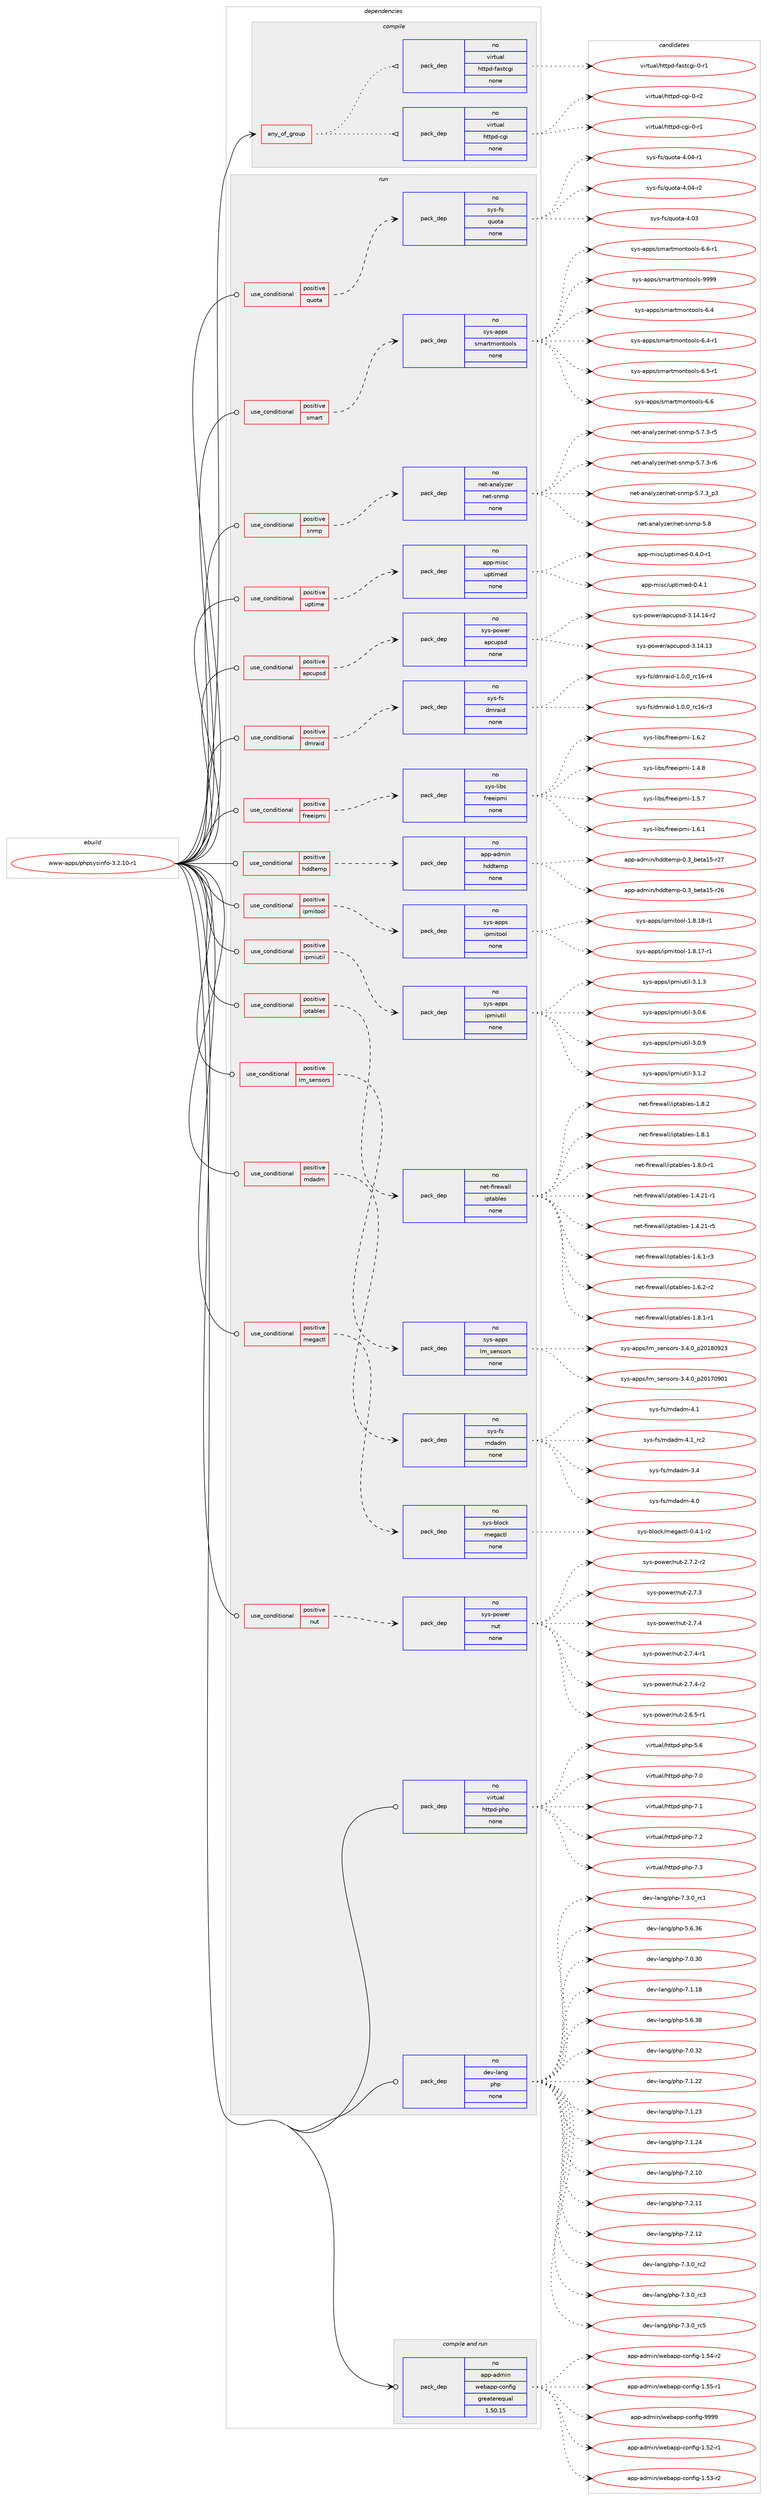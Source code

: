 digraph prolog {

# *************
# Graph options
# *************

newrank=true;
concentrate=true;
compound=true;
graph [rankdir=LR,fontname=Helvetica,fontsize=10,ranksep=1.5];#, ranksep=2.5, nodesep=0.2];
edge  [arrowhead=vee];
node  [fontname=Helvetica,fontsize=10];

# **********
# The ebuild
# **********

subgraph cluster_leftcol {
color=gray;
rank=same;
label=<<i>ebuild</i>>;
id [label="www-apps/phpsysinfo-3.2.10-r1", color=red, width=4, href="../www-apps/phpsysinfo-3.2.10-r1.svg"];
}

# ****************
# The dependencies
# ****************

subgraph cluster_midcol {
color=gray;
label=<<i>dependencies</i>>;
subgraph cluster_compile {
fillcolor="#eeeeee";
style=filled;
label=<<i>compile</i>>;
subgraph any196 {
dependency8492 [label=<<TABLE BORDER="0" CELLBORDER="1" CELLSPACING="0" CELLPADDING="4"><TR><TD CELLPADDING="10">any_of_group</TD></TR></TABLE>>, shape=none, color=red];subgraph pack6774 {
dependency8493 [label=<<TABLE BORDER="0" CELLBORDER="1" CELLSPACING="0" CELLPADDING="4" WIDTH="220"><TR><TD ROWSPAN="6" CELLPADDING="30">pack_dep</TD></TR><TR><TD WIDTH="110">no</TD></TR><TR><TD>virtual</TD></TR><TR><TD>httpd-cgi</TD></TR><TR><TD>none</TD></TR><TR><TD></TD></TR></TABLE>>, shape=none, color=blue];
}
dependency8492:e -> dependency8493:w [weight=20,style="dotted",arrowhead="oinv"];
subgraph pack6775 {
dependency8494 [label=<<TABLE BORDER="0" CELLBORDER="1" CELLSPACING="0" CELLPADDING="4" WIDTH="220"><TR><TD ROWSPAN="6" CELLPADDING="30">pack_dep</TD></TR><TR><TD WIDTH="110">no</TD></TR><TR><TD>virtual</TD></TR><TR><TD>httpd-fastcgi</TD></TR><TR><TD>none</TD></TR><TR><TD></TD></TR></TABLE>>, shape=none, color=blue];
}
dependency8492:e -> dependency8494:w [weight=20,style="dotted",arrowhead="oinv"];
}
id:e -> dependency8492:w [weight=20,style="solid",arrowhead="vee"];
}
subgraph cluster_compileandrun {
fillcolor="#eeeeee";
style=filled;
label=<<i>compile and run</i>>;
subgraph pack6776 {
dependency8495 [label=<<TABLE BORDER="0" CELLBORDER="1" CELLSPACING="0" CELLPADDING="4" WIDTH="220"><TR><TD ROWSPAN="6" CELLPADDING="30">pack_dep</TD></TR><TR><TD WIDTH="110">no</TD></TR><TR><TD>app-admin</TD></TR><TR><TD>webapp-config</TD></TR><TR><TD>greaterequal</TD></TR><TR><TD>1.50.15</TD></TR></TABLE>>, shape=none, color=blue];
}
id:e -> dependency8495:w [weight=20,style="solid",arrowhead="odotvee"];
}
subgraph cluster_run {
fillcolor="#eeeeee";
style=filled;
label=<<i>run</i>>;
subgraph cond1512 {
dependency8496 [label=<<TABLE BORDER="0" CELLBORDER="1" CELLSPACING="0" CELLPADDING="4"><TR><TD ROWSPAN="3" CELLPADDING="10">use_conditional</TD></TR><TR><TD>positive</TD></TR><TR><TD>apcupsd</TD></TR></TABLE>>, shape=none, color=red];
subgraph pack6777 {
dependency8497 [label=<<TABLE BORDER="0" CELLBORDER="1" CELLSPACING="0" CELLPADDING="4" WIDTH="220"><TR><TD ROWSPAN="6" CELLPADDING="30">pack_dep</TD></TR><TR><TD WIDTH="110">no</TD></TR><TR><TD>sys-power</TD></TR><TR><TD>apcupsd</TD></TR><TR><TD>none</TD></TR><TR><TD></TD></TR></TABLE>>, shape=none, color=blue];
}
dependency8496:e -> dependency8497:w [weight=20,style="dashed",arrowhead="vee"];
}
id:e -> dependency8496:w [weight=20,style="solid",arrowhead="odot"];
subgraph cond1513 {
dependency8498 [label=<<TABLE BORDER="0" CELLBORDER="1" CELLSPACING="0" CELLPADDING="4"><TR><TD ROWSPAN="3" CELLPADDING="10">use_conditional</TD></TR><TR><TD>positive</TD></TR><TR><TD>dmraid</TD></TR></TABLE>>, shape=none, color=red];
subgraph pack6778 {
dependency8499 [label=<<TABLE BORDER="0" CELLBORDER="1" CELLSPACING="0" CELLPADDING="4" WIDTH="220"><TR><TD ROWSPAN="6" CELLPADDING="30">pack_dep</TD></TR><TR><TD WIDTH="110">no</TD></TR><TR><TD>sys-fs</TD></TR><TR><TD>dmraid</TD></TR><TR><TD>none</TD></TR><TR><TD></TD></TR></TABLE>>, shape=none, color=blue];
}
dependency8498:e -> dependency8499:w [weight=20,style="dashed",arrowhead="vee"];
}
id:e -> dependency8498:w [weight=20,style="solid",arrowhead="odot"];
subgraph cond1514 {
dependency8500 [label=<<TABLE BORDER="0" CELLBORDER="1" CELLSPACING="0" CELLPADDING="4"><TR><TD ROWSPAN="3" CELLPADDING="10">use_conditional</TD></TR><TR><TD>positive</TD></TR><TR><TD>freeipmi</TD></TR></TABLE>>, shape=none, color=red];
subgraph pack6779 {
dependency8501 [label=<<TABLE BORDER="0" CELLBORDER="1" CELLSPACING="0" CELLPADDING="4" WIDTH="220"><TR><TD ROWSPAN="6" CELLPADDING="30">pack_dep</TD></TR><TR><TD WIDTH="110">no</TD></TR><TR><TD>sys-libs</TD></TR><TR><TD>freeipmi</TD></TR><TR><TD>none</TD></TR><TR><TD></TD></TR></TABLE>>, shape=none, color=blue];
}
dependency8500:e -> dependency8501:w [weight=20,style="dashed",arrowhead="vee"];
}
id:e -> dependency8500:w [weight=20,style="solid",arrowhead="odot"];
subgraph cond1515 {
dependency8502 [label=<<TABLE BORDER="0" CELLBORDER="1" CELLSPACING="0" CELLPADDING="4"><TR><TD ROWSPAN="3" CELLPADDING="10">use_conditional</TD></TR><TR><TD>positive</TD></TR><TR><TD>hddtemp</TD></TR></TABLE>>, shape=none, color=red];
subgraph pack6780 {
dependency8503 [label=<<TABLE BORDER="0" CELLBORDER="1" CELLSPACING="0" CELLPADDING="4" WIDTH="220"><TR><TD ROWSPAN="6" CELLPADDING="30">pack_dep</TD></TR><TR><TD WIDTH="110">no</TD></TR><TR><TD>app-admin</TD></TR><TR><TD>hddtemp</TD></TR><TR><TD>none</TD></TR><TR><TD></TD></TR></TABLE>>, shape=none, color=blue];
}
dependency8502:e -> dependency8503:w [weight=20,style="dashed",arrowhead="vee"];
}
id:e -> dependency8502:w [weight=20,style="solid",arrowhead="odot"];
subgraph cond1516 {
dependency8504 [label=<<TABLE BORDER="0" CELLBORDER="1" CELLSPACING="0" CELLPADDING="4"><TR><TD ROWSPAN="3" CELLPADDING="10">use_conditional</TD></TR><TR><TD>positive</TD></TR><TR><TD>ipmitool</TD></TR></TABLE>>, shape=none, color=red];
subgraph pack6781 {
dependency8505 [label=<<TABLE BORDER="0" CELLBORDER="1" CELLSPACING="0" CELLPADDING="4" WIDTH="220"><TR><TD ROWSPAN="6" CELLPADDING="30">pack_dep</TD></TR><TR><TD WIDTH="110">no</TD></TR><TR><TD>sys-apps</TD></TR><TR><TD>ipmitool</TD></TR><TR><TD>none</TD></TR><TR><TD></TD></TR></TABLE>>, shape=none, color=blue];
}
dependency8504:e -> dependency8505:w [weight=20,style="dashed",arrowhead="vee"];
}
id:e -> dependency8504:w [weight=20,style="solid",arrowhead="odot"];
subgraph cond1517 {
dependency8506 [label=<<TABLE BORDER="0" CELLBORDER="1" CELLSPACING="0" CELLPADDING="4"><TR><TD ROWSPAN="3" CELLPADDING="10">use_conditional</TD></TR><TR><TD>positive</TD></TR><TR><TD>ipmiutil</TD></TR></TABLE>>, shape=none, color=red];
subgraph pack6782 {
dependency8507 [label=<<TABLE BORDER="0" CELLBORDER="1" CELLSPACING="0" CELLPADDING="4" WIDTH="220"><TR><TD ROWSPAN="6" CELLPADDING="30">pack_dep</TD></TR><TR><TD WIDTH="110">no</TD></TR><TR><TD>sys-apps</TD></TR><TR><TD>ipmiutil</TD></TR><TR><TD>none</TD></TR><TR><TD></TD></TR></TABLE>>, shape=none, color=blue];
}
dependency8506:e -> dependency8507:w [weight=20,style="dashed",arrowhead="vee"];
}
id:e -> dependency8506:w [weight=20,style="solid",arrowhead="odot"];
subgraph cond1518 {
dependency8508 [label=<<TABLE BORDER="0" CELLBORDER="1" CELLSPACING="0" CELLPADDING="4"><TR><TD ROWSPAN="3" CELLPADDING="10">use_conditional</TD></TR><TR><TD>positive</TD></TR><TR><TD>iptables</TD></TR></TABLE>>, shape=none, color=red];
subgraph pack6783 {
dependency8509 [label=<<TABLE BORDER="0" CELLBORDER="1" CELLSPACING="0" CELLPADDING="4" WIDTH="220"><TR><TD ROWSPAN="6" CELLPADDING="30">pack_dep</TD></TR><TR><TD WIDTH="110">no</TD></TR><TR><TD>net-firewall</TD></TR><TR><TD>iptables</TD></TR><TR><TD>none</TD></TR><TR><TD></TD></TR></TABLE>>, shape=none, color=blue];
}
dependency8508:e -> dependency8509:w [weight=20,style="dashed",arrowhead="vee"];
}
id:e -> dependency8508:w [weight=20,style="solid",arrowhead="odot"];
subgraph cond1519 {
dependency8510 [label=<<TABLE BORDER="0" CELLBORDER="1" CELLSPACING="0" CELLPADDING="4"><TR><TD ROWSPAN="3" CELLPADDING="10">use_conditional</TD></TR><TR><TD>positive</TD></TR><TR><TD>lm_sensors</TD></TR></TABLE>>, shape=none, color=red];
subgraph pack6784 {
dependency8511 [label=<<TABLE BORDER="0" CELLBORDER="1" CELLSPACING="0" CELLPADDING="4" WIDTH="220"><TR><TD ROWSPAN="6" CELLPADDING="30">pack_dep</TD></TR><TR><TD WIDTH="110">no</TD></TR><TR><TD>sys-apps</TD></TR><TR><TD>lm_sensors</TD></TR><TR><TD>none</TD></TR><TR><TD></TD></TR></TABLE>>, shape=none, color=blue];
}
dependency8510:e -> dependency8511:w [weight=20,style="dashed",arrowhead="vee"];
}
id:e -> dependency8510:w [weight=20,style="solid",arrowhead="odot"];
subgraph cond1520 {
dependency8512 [label=<<TABLE BORDER="0" CELLBORDER="1" CELLSPACING="0" CELLPADDING="4"><TR><TD ROWSPAN="3" CELLPADDING="10">use_conditional</TD></TR><TR><TD>positive</TD></TR><TR><TD>mdadm</TD></TR></TABLE>>, shape=none, color=red];
subgraph pack6785 {
dependency8513 [label=<<TABLE BORDER="0" CELLBORDER="1" CELLSPACING="0" CELLPADDING="4" WIDTH="220"><TR><TD ROWSPAN="6" CELLPADDING="30">pack_dep</TD></TR><TR><TD WIDTH="110">no</TD></TR><TR><TD>sys-fs</TD></TR><TR><TD>mdadm</TD></TR><TR><TD>none</TD></TR><TR><TD></TD></TR></TABLE>>, shape=none, color=blue];
}
dependency8512:e -> dependency8513:w [weight=20,style="dashed",arrowhead="vee"];
}
id:e -> dependency8512:w [weight=20,style="solid",arrowhead="odot"];
subgraph cond1521 {
dependency8514 [label=<<TABLE BORDER="0" CELLBORDER="1" CELLSPACING="0" CELLPADDING="4"><TR><TD ROWSPAN="3" CELLPADDING="10">use_conditional</TD></TR><TR><TD>positive</TD></TR><TR><TD>megactl</TD></TR></TABLE>>, shape=none, color=red];
subgraph pack6786 {
dependency8515 [label=<<TABLE BORDER="0" CELLBORDER="1" CELLSPACING="0" CELLPADDING="4" WIDTH="220"><TR><TD ROWSPAN="6" CELLPADDING="30">pack_dep</TD></TR><TR><TD WIDTH="110">no</TD></TR><TR><TD>sys-block</TD></TR><TR><TD>megactl</TD></TR><TR><TD>none</TD></TR><TR><TD></TD></TR></TABLE>>, shape=none, color=blue];
}
dependency8514:e -> dependency8515:w [weight=20,style="dashed",arrowhead="vee"];
}
id:e -> dependency8514:w [weight=20,style="solid",arrowhead="odot"];
subgraph cond1522 {
dependency8516 [label=<<TABLE BORDER="0" CELLBORDER="1" CELLSPACING="0" CELLPADDING="4"><TR><TD ROWSPAN="3" CELLPADDING="10">use_conditional</TD></TR><TR><TD>positive</TD></TR><TR><TD>nut</TD></TR></TABLE>>, shape=none, color=red];
subgraph pack6787 {
dependency8517 [label=<<TABLE BORDER="0" CELLBORDER="1" CELLSPACING="0" CELLPADDING="4" WIDTH="220"><TR><TD ROWSPAN="6" CELLPADDING="30">pack_dep</TD></TR><TR><TD WIDTH="110">no</TD></TR><TR><TD>sys-power</TD></TR><TR><TD>nut</TD></TR><TR><TD>none</TD></TR><TR><TD></TD></TR></TABLE>>, shape=none, color=blue];
}
dependency8516:e -> dependency8517:w [weight=20,style="dashed",arrowhead="vee"];
}
id:e -> dependency8516:w [weight=20,style="solid",arrowhead="odot"];
subgraph cond1523 {
dependency8518 [label=<<TABLE BORDER="0" CELLBORDER="1" CELLSPACING="0" CELLPADDING="4"><TR><TD ROWSPAN="3" CELLPADDING="10">use_conditional</TD></TR><TR><TD>positive</TD></TR><TR><TD>quota</TD></TR></TABLE>>, shape=none, color=red];
subgraph pack6788 {
dependency8519 [label=<<TABLE BORDER="0" CELLBORDER="1" CELLSPACING="0" CELLPADDING="4" WIDTH="220"><TR><TD ROWSPAN="6" CELLPADDING="30">pack_dep</TD></TR><TR><TD WIDTH="110">no</TD></TR><TR><TD>sys-fs</TD></TR><TR><TD>quota</TD></TR><TR><TD>none</TD></TR><TR><TD></TD></TR></TABLE>>, shape=none, color=blue];
}
dependency8518:e -> dependency8519:w [weight=20,style="dashed",arrowhead="vee"];
}
id:e -> dependency8518:w [weight=20,style="solid",arrowhead="odot"];
subgraph cond1524 {
dependency8520 [label=<<TABLE BORDER="0" CELLBORDER="1" CELLSPACING="0" CELLPADDING="4"><TR><TD ROWSPAN="3" CELLPADDING="10">use_conditional</TD></TR><TR><TD>positive</TD></TR><TR><TD>smart</TD></TR></TABLE>>, shape=none, color=red];
subgraph pack6789 {
dependency8521 [label=<<TABLE BORDER="0" CELLBORDER="1" CELLSPACING="0" CELLPADDING="4" WIDTH="220"><TR><TD ROWSPAN="6" CELLPADDING="30">pack_dep</TD></TR><TR><TD WIDTH="110">no</TD></TR><TR><TD>sys-apps</TD></TR><TR><TD>smartmontools</TD></TR><TR><TD>none</TD></TR><TR><TD></TD></TR></TABLE>>, shape=none, color=blue];
}
dependency8520:e -> dependency8521:w [weight=20,style="dashed",arrowhead="vee"];
}
id:e -> dependency8520:w [weight=20,style="solid",arrowhead="odot"];
subgraph cond1525 {
dependency8522 [label=<<TABLE BORDER="0" CELLBORDER="1" CELLSPACING="0" CELLPADDING="4"><TR><TD ROWSPAN="3" CELLPADDING="10">use_conditional</TD></TR><TR><TD>positive</TD></TR><TR><TD>snmp</TD></TR></TABLE>>, shape=none, color=red];
subgraph pack6790 {
dependency8523 [label=<<TABLE BORDER="0" CELLBORDER="1" CELLSPACING="0" CELLPADDING="4" WIDTH="220"><TR><TD ROWSPAN="6" CELLPADDING="30">pack_dep</TD></TR><TR><TD WIDTH="110">no</TD></TR><TR><TD>net-analyzer</TD></TR><TR><TD>net-snmp</TD></TR><TR><TD>none</TD></TR><TR><TD></TD></TR></TABLE>>, shape=none, color=blue];
}
dependency8522:e -> dependency8523:w [weight=20,style="dashed",arrowhead="vee"];
}
id:e -> dependency8522:w [weight=20,style="solid",arrowhead="odot"];
subgraph cond1526 {
dependency8524 [label=<<TABLE BORDER="0" CELLBORDER="1" CELLSPACING="0" CELLPADDING="4"><TR><TD ROWSPAN="3" CELLPADDING="10">use_conditional</TD></TR><TR><TD>positive</TD></TR><TR><TD>uptime</TD></TR></TABLE>>, shape=none, color=red];
subgraph pack6791 {
dependency8525 [label=<<TABLE BORDER="0" CELLBORDER="1" CELLSPACING="0" CELLPADDING="4" WIDTH="220"><TR><TD ROWSPAN="6" CELLPADDING="30">pack_dep</TD></TR><TR><TD WIDTH="110">no</TD></TR><TR><TD>app-misc</TD></TR><TR><TD>uptimed</TD></TR><TR><TD>none</TD></TR><TR><TD></TD></TR></TABLE>>, shape=none, color=blue];
}
dependency8524:e -> dependency8525:w [weight=20,style="dashed",arrowhead="vee"];
}
id:e -> dependency8524:w [weight=20,style="solid",arrowhead="odot"];
subgraph pack6792 {
dependency8526 [label=<<TABLE BORDER="0" CELLBORDER="1" CELLSPACING="0" CELLPADDING="4" WIDTH="220"><TR><TD ROWSPAN="6" CELLPADDING="30">pack_dep</TD></TR><TR><TD WIDTH="110">no</TD></TR><TR><TD>dev-lang</TD></TR><TR><TD>php</TD></TR><TR><TD>none</TD></TR><TR><TD></TD></TR></TABLE>>, shape=none, color=blue];
}
id:e -> dependency8526:w [weight=20,style="solid",arrowhead="odot"];
subgraph pack6793 {
dependency8527 [label=<<TABLE BORDER="0" CELLBORDER="1" CELLSPACING="0" CELLPADDING="4" WIDTH="220"><TR><TD ROWSPAN="6" CELLPADDING="30">pack_dep</TD></TR><TR><TD WIDTH="110">no</TD></TR><TR><TD>virtual</TD></TR><TR><TD>httpd-php</TD></TR><TR><TD>none</TD></TR><TR><TD></TD></TR></TABLE>>, shape=none, color=blue];
}
id:e -> dependency8527:w [weight=20,style="solid",arrowhead="odot"];
}
}

# **************
# The candidates
# **************

subgraph cluster_choices {
rank=same;
color=gray;
label=<<i>candidates</i>>;

subgraph choice6774 {
color=black;
nodesep=1;
choice1181051141161179710847104116116112100459910310545484511449 [label="virtual/httpd-cgi-0-r1", color=red, width=4,href="../virtual/httpd-cgi-0-r1.svg"];
choice1181051141161179710847104116116112100459910310545484511450 [label="virtual/httpd-cgi-0-r2", color=red, width=4,href="../virtual/httpd-cgi-0-r2.svg"];
dependency8493:e -> choice1181051141161179710847104116116112100459910310545484511449:w [style=dotted,weight="100"];
dependency8493:e -> choice1181051141161179710847104116116112100459910310545484511450:w [style=dotted,weight="100"];
}
subgraph choice6775 {
color=black;
nodesep=1;
choice118105114116117971084710411611611210045102971151169910310545484511449 [label="virtual/httpd-fastcgi-0-r1", color=red, width=4,href="../virtual/httpd-fastcgi-0-r1.svg"];
dependency8494:e -> choice118105114116117971084710411611611210045102971151169910310545484511449:w [style=dotted,weight="100"];
}
subgraph choice6776 {
color=black;
nodesep=1;
choice971121124597100109105110471191019897112112459911111010210510345494653504511449 [label="app-admin/webapp-config-1.52-r1", color=red, width=4,href="../app-admin/webapp-config-1.52-r1.svg"];
choice971121124597100109105110471191019897112112459911111010210510345494653514511450 [label="app-admin/webapp-config-1.53-r2", color=red, width=4,href="../app-admin/webapp-config-1.53-r2.svg"];
choice971121124597100109105110471191019897112112459911111010210510345494653524511450 [label="app-admin/webapp-config-1.54-r2", color=red, width=4,href="../app-admin/webapp-config-1.54-r2.svg"];
choice971121124597100109105110471191019897112112459911111010210510345494653534511449 [label="app-admin/webapp-config-1.55-r1", color=red, width=4,href="../app-admin/webapp-config-1.55-r1.svg"];
choice97112112459710010910511047119101989711211245991111101021051034557575757 [label="app-admin/webapp-config-9999", color=red, width=4,href="../app-admin/webapp-config-9999.svg"];
dependency8495:e -> choice971121124597100109105110471191019897112112459911111010210510345494653504511449:w [style=dotted,weight="100"];
dependency8495:e -> choice971121124597100109105110471191019897112112459911111010210510345494653514511450:w [style=dotted,weight="100"];
dependency8495:e -> choice971121124597100109105110471191019897112112459911111010210510345494653524511450:w [style=dotted,weight="100"];
dependency8495:e -> choice971121124597100109105110471191019897112112459911111010210510345494653534511449:w [style=dotted,weight="100"];
dependency8495:e -> choice97112112459710010910511047119101989711211245991111101021051034557575757:w [style=dotted,weight="100"];
}
subgraph choice6777 {
color=black;
nodesep=1;
choice115121115451121111191011144797112991171121151004551464952464951 [label="sys-power/apcupsd-3.14.13", color=red, width=4,href="../sys-power/apcupsd-3.14.13.svg"];
choice1151211154511211111910111447971129911711211510045514649524649524511450 [label="sys-power/apcupsd-3.14.14-r2", color=red, width=4,href="../sys-power/apcupsd-3.14.14-r2.svg"];
dependency8497:e -> choice115121115451121111191011144797112991171121151004551464952464951:w [style=dotted,weight="100"];
dependency8497:e -> choice1151211154511211111910111447971129911711211510045514649524649524511450:w [style=dotted,weight="100"];
}
subgraph choice6778 {
color=black;
nodesep=1;
choice115121115451021154710010911497105100454946484648951149949544511451 [label="sys-fs/dmraid-1.0.0_rc16-r3", color=red, width=4,href="../sys-fs/dmraid-1.0.0_rc16-r3.svg"];
choice115121115451021154710010911497105100454946484648951149949544511452 [label="sys-fs/dmraid-1.0.0_rc16-r4", color=red, width=4,href="../sys-fs/dmraid-1.0.0_rc16-r4.svg"];
dependency8499:e -> choice115121115451021154710010911497105100454946484648951149949544511451:w [style=dotted,weight="100"];
dependency8499:e -> choice115121115451021154710010911497105100454946484648951149949544511452:w [style=dotted,weight="100"];
}
subgraph choice6779 {
color=black;
nodesep=1;
choice115121115451081059811547102114101101105112109105454946524656 [label="sys-libs/freeipmi-1.4.8", color=red, width=4,href="../sys-libs/freeipmi-1.4.8.svg"];
choice115121115451081059811547102114101101105112109105454946534655 [label="sys-libs/freeipmi-1.5.7", color=red, width=4,href="../sys-libs/freeipmi-1.5.7.svg"];
choice115121115451081059811547102114101101105112109105454946544649 [label="sys-libs/freeipmi-1.6.1", color=red, width=4,href="../sys-libs/freeipmi-1.6.1.svg"];
choice115121115451081059811547102114101101105112109105454946544650 [label="sys-libs/freeipmi-1.6.2", color=red, width=4,href="../sys-libs/freeipmi-1.6.2.svg"];
dependency8501:e -> choice115121115451081059811547102114101101105112109105454946524656:w [style=dotted,weight="100"];
dependency8501:e -> choice115121115451081059811547102114101101105112109105454946534655:w [style=dotted,weight="100"];
dependency8501:e -> choice115121115451081059811547102114101101105112109105454946544649:w [style=dotted,weight="100"];
dependency8501:e -> choice115121115451081059811547102114101101105112109105454946544650:w [style=dotted,weight="100"];
}
subgraph choice6780 {
color=black;
nodesep=1;
choice97112112459710010910511047104100100116101109112454846519598101116974953451145054 [label="app-admin/hddtemp-0.3_beta15-r26", color=red, width=4,href="../app-admin/hddtemp-0.3_beta15-r26.svg"];
choice97112112459710010910511047104100100116101109112454846519598101116974953451145055 [label="app-admin/hddtemp-0.3_beta15-r27", color=red, width=4,href="../app-admin/hddtemp-0.3_beta15-r27.svg"];
dependency8503:e -> choice97112112459710010910511047104100100116101109112454846519598101116974953451145054:w [style=dotted,weight="100"];
dependency8503:e -> choice97112112459710010910511047104100100116101109112454846519598101116974953451145055:w [style=dotted,weight="100"];
}
subgraph choice6781 {
color=black;
nodesep=1;
choice115121115459711211211547105112109105116111111108454946564649554511449 [label="sys-apps/ipmitool-1.8.17-r1", color=red, width=4,href="../sys-apps/ipmitool-1.8.17-r1.svg"];
choice115121115459711211211547105112109105116111111108454946564649564511449 [label="sys-apps/ipmitool-1.8.18-r1", color=red, width=4,href="../sys-apps/ipmitool-1.8.18-r1.svg"];
dependency8505:e -> choice115121115459711211211547105112109105116111111108454946564649554511449:w [style=dotted,weight="100"];
dependency8505:e -> choice115121115459711211211547105112109105116111111108454946564649564511449:w [style=dotted,weight="100"];
}
subgraph choice6782 {
color=black;
nodesep=1;
choice115121115459711211211547105112109105117116105108455146484654 [label="sys-apps/ipmiutil-3.0.6", color=red, width=4,href="../sys-apps/ipmiutil-3.0.6.svg"];
choice115121115459711211211547105112109105117116105108455146484657 [label="sys-apps/ipmiutil-3.0.9", color=red, width=4,href="../sys-apps/ipmiutil-3.0.9.svg"];
choice115121115459711211211547105112109105117116105108455146494650 [label="sys-apps/ipmiutil-3.1.2", color=red, width=4,href="../sys-apps/ipmiutil-3.1.2.svg"];
choice115121115459711211211547105112109105117116105108455146494651 [label="sys-apps/ipmiutil-3.1.3", color=red, width=4,href="../sys-apps/ipmiutil-3.1.3.svg"];
dependency8507:e -> choice115121115459711211211547105112109105117116105108455146484654:w [style=dotted,weight="100"];
dependency8507:e -> choice115121115459711211211547105112109105117116105108455146484657:w [style=dotted,weight="100"];
dependency8507:e -> choice115121115459711211211547105112109105117116105108455146494650:w [style=dotted,weight="100"];
dependency8507:e -> choice115121115459711211211547105112109105117116105108455146494651:w [style=dotted,weight="100"];
}
subgraph choice6783 {
color=black;
nodesep=1;
choice1101011164510210511410111997108108471051121169798108101115454946564649 [label="net-firewall/iptables-1.8.1", color=red, width=4,href="../net-firewall/iptables-1.8.1.svg"];
choice11010111645102105114101119971081084710511211697981081011154549465646484511449 [label="net-firewall/iptables-1.8.0-r1", color=red, width=4,href="../net-firewall/iptables-1.8.0-r1.svg"];
choice1101011164510210511410111997108108471051121169798108101115454946524650494511449 [label="net-firewall/iptables-1.4.21-r1", color=red, width=4,href="../net-firewall/iptables-1.4.21-r1.svg"];
choice1101011164510210511410111997108108471051121169798108101115454946524650494511453 [label="net-firewall/iptables-1.4.21-r5", color=red, width=4,href="../net-firewall/iptables-1.4.21-r5.svg"];
choice11010111645102105114101119971081084710511211697981081011154549465446494511451 [label="net-firewall/iptables-1.6.1-r3", color=red, width=4,href="../net-firewall/iptables-1.6.1-r3.svg"];
choice11010111645102105114101119971081084710511211697981081011154549465446504511450 [label="net-firewall/iptables-1.6.2-r2", color=red, width=4,href="../net-firewall/iptables-1.6.2-r2.svg"];
choice11010111645102105114101119971081084710511211697981081011154549465646494511449 [label="net-firewall/iptables-1.8.1-r1", color=red, width=4,href="../net-firewall/iptables-1.8.1-r1.svg"];
choice1101011164510210511410111997108108471051121169798108101115454946564650 [label="net-firewall/iptables-1.8.2", color=red, width=4,href="../net-firewall/iptables-1.8.2.svg"];
dependency8509:e -> choice1101011164510210511410111997108108471051121169798108101115454946564649:w [style=dotted,weight="100"];
dependency8509:e -> choice11010111645102105114101119971081084710511211697981081011154549465646484511449:w [style=dotted,weight="100"];
dependency8509:e -> choice1101011164510210511410111997108108471051121169798108101115454946524650494511449:w [style=dotted,weight="100"];
dependency8509:e -> choice1101011164510210511410111997108108471051121169798108101115454946524650494511453:w [style=dotted,weight="100"];
dependency8509:e -> choice11010111645102105114101119971081084710511211697981081011154549465446494511451:w [style=dotted,weight="100"];
dependency8509:e -> choice11010111645102105114101119971081084710511211697981081011154549465446504511450:w [style=dotted,weight="100"];
dependency8509:e -> choice11010111645102105114101119971081084710511211697981081011154549465646494511449:w [style=dotted,weight="100"];
dependency8509:e -> choice1101011164510210511410111997108108471051121169798108101115454946564650:w [style=dotted,weight="100"];
}
subgraph choice6784 {
color=black;
nodesep=1;
choice11512111545971121121154710810995115101110115111114115455146524648951125048495548574849 [label="sys-apps/lm_sensors-3.4.0_p20170901", color=red, width=4,href="../sys-apps/lm_sensors-3.4.0_p20170901.svg"];
choice11512111545971121121154710810995115101110115111114115455146524648951125048495648575051 [label="sys-apps/lm_sensors-3.4.0_p20180923", color=red, width=4,href="../sys-apps/lm_sensors-3.4.0_p20180923.svg"];
dependency8511:e -> choice11512111545971121121154710810995115101110115111114115455146524648951125048495548574849:w [style=dotted,weight="100"];
dependency8511:e -> choice11512111545971121121154710810995115101110115111114115455146524648951125048495648575051:w [style=dotted,weight="100"];
}
subgraph choice6785 {
color=black;
nodesep=1;
choice11512111545102115471091009710010945524649951149950 [label="sys-fs/mdadm-4.1_rc2", color=red, width=4,href="../sys-fs/mdadm-4.1_rc2.svg"];
choice11512111545102115471091009710010945514652 [label="sys-fs/mdadm-3.4", color=red, width=4,href="../sys-fs/mdadm-3.4.svg"];
choice11512111545102115471091009710010945524648 [label="sys-fs/mdadm-4.0", color=red, width=4,href="../sys-fs/mdadm-4.0.svg"];
choice11512111545102115471091009710010945524649 [label="sys-fs/mdadm-4.1", color=red, width=4,href="../sys-fs/mdadm-4.1.svg"];
dependency8513:e -> choice11512111545102115471091009710010945524649951149950:w [style=dotted,weight="100"];
dependency8513:e -> choice11512111545102115471091009710010945514652:w [style=dotted,weight="100"];
dependency8513:e -> choice11512111545102115471091009710010945524648:w [style=dotted,weight="100"];
dependency8513:e -> choice11512111545102115471091009710010945524649:w [style=dotted,weight="100"];
}
subgraph choice6786 {
color=black;
nodesep=1;
choice1151211154598108111991074710910110397991161084548465246494511450 [label="sys-block/megactl-0.4.1-r2", color=red, width=4,href="../sys-block/megactl-0.4.1-r2.svg"];
dependency8515:e -> choice1151211154598108111991074710910110397991161084548465246494511450:w [style=dotted,weight="100"];
}
subgraph choice6787 {
color=black;
nodesep=1;
choice11512111545112111119101114471101171164550465446534511449 [label="sys-power/nut-2.6.5-r1", color=red, width=4,href="../sys-power/nut-2.6.5-r1.svg"];
choice11512111545112111119101114471101171164550465546504511450 [label="sys-power/nut-2.7.2-r2", color=red, width=4,href="../sys-power/nut-2.7.2-r2.svg"];
choice1151211154511211111910111447110117116455046554651 [label="sys-power/nut-2.7.3", color=red, width=4,href="../sys-power/nut-2.7.3.svg"];
choice1151211154511211111910111447110117116455046554652 [label="sys-power/nut-2.7.4", color=red, width=4,href="../sys-power/nut-2.7.4.svg"];
choice11512111545112111119101114471101171164550465546524511449 [label="sys-power/nut-2.7.4-r1", color=red, width=4,href="../sys-power/nut-2.7.4-r1.svg"];
choice11512111545112111119101114471101171164550465546524511450 [label="sys-power/nut-2.7.4-r2", color=red, width=4,href="../sys-power/nut-2.7.4-r2.svg"];
dependency8517:e -> choice11512111545112111119101114471101171164550465446534511449:w [style=dotted,weight="100"];
dependency8517:e -> choice11512111545112111119101114471101171164550465546504511450:w [style=dotted,weight="100"];
dependency8517:e -> choice1151211154511211111910111447110117116455046554651:w [style=dotted,weight="100"];
dependency8517:e -> choice1151211154511211111910111447110117116455046554652:w [style=dotted,weight="100"];
dependency8517:e -> choice11512111545112111119101114471101171164550465546524511449:w [style=dotted,weight="100"];
dependency8517:e -> choice11512111545112111119101114471101171164550465546524511450:w [style=dotted,weight="100"];
}
subgraph choice6788 {
color=black;
nodesep=1;
choice1151211154510211547113117111116974552464851 [label="sys-fs/quota-4.03", color=red, width=4,href="../sys-fs/quota-4.03.svg"];
choice11512111545102115471131171111169745524648524511449 [label="sys-fs/quota-4.04-r1", color=red, width=4,href="../sys-fs/quota-4.04-r1.svg"];
choice11512111545102115471131171111169745524648524511450 [label="sys-fs/quota-4.04-r2", color=red, width=4,href="../sys-fs/quota-4.04-r2.svg"];
dependency8519:e -> choice1151211154510211547113117111116974552464851:w [style=dotted,weight="100"];
dependency8519:e -> choice11512111545102115471131171111169745524648524511449:w [style=dotted,weight="100"];
dependency8519:e -> choice11512111545102115471131171111169745524648524511450:w [style=dotted,weight="100"];
}
subgraph choice6789 {
color=black;
nodesep=1;
choice1151211154597112112115471151099711411610911111011611111110811545544652 [label="sys-apps/smartmontools-6.4", color=red, width=4,href="../sys-apps/smartmontools-6.4.svg"];
choice11512111545971121121154711510997114116109111110116111111108115455446524511449 [label="sys-apps/smartmontools-6.4-r1", color=red, width=4,href="../sys-apps/smartmontools-6.4-r1.svg"];
choice11512111545971121121154711510997114116109111110116111111108115455446534511449 [label="sys-apps/smartmontools-6.5-r1", color=red, width=4,href="../sys-apps/smartmontools-6.5-r1.svg"];
choice1151211154597112112115471151099711411610911111011611111110811545544654 [label="sys-apps/smartmontools-6.6", color=red, width=4,href="../sys-apps/smartmontools-6.6.svg"];
choice11512111545971121121154711510997114116109111110116111111108115455446544511449 [label="sys-apps/smartmontools-6.6-r1", color=red, width=4,href="../sys-apps/smartmontools-6.6-r1.svg"];
choice115121115459711211211547115109971141161091111101161111111081154557575757 [label="sys-apps/smartmontools-9999", color=red, width=4,href="../sys-apps/smartmontools-9999.svg"];
dependency8521:e -> choice1151211154597112112115471151099711411610911111011611111110811545544652:w [style=dotted,weight="100"];
dependency8521:e -> choice11512111545971121121154711510997114116109111110116111111108115455446524511449:w [style=dotted,weight="100"];
dependency8521:e -> choice11512111545971121121154711510997114116109111110116111111108115455446534511449:w [style=dotted,weight="100"];
dependency8521:e -> choice1151211154597112112115471151099711411610911111011611111110811545544654:w [style=dotted,weight="100"];
dependency8521:e -> choice11512111545971121121154711510997114116109111110116111111108115455446544511449:w [style=dotted,weight="100"];
dependency8521:e -> choice115121115459711211211547115109971141161091111101161111111081154557575757:w [style=dotted,weight="100"];
}
subgraph choice6790 {
color=black;
nodesep=1;
choice11010111645971109710812112210111447110101116451151101091124553465546514511453 [label="net-analyzer/net-snmp-5.7.3-r5", color=red, width=4,href="../net-analyzer/net-snmp-5.7.3-r5.svg"];
choice11010111645971109710812112210111447110101116451151101091124553465546514511454 [label="net-analyzer/net-snmp-5.7.3-r6", color=red, width=4,href="../net-analyzer/net-snmp-5.7.3-r6.svg"];
choice11010111645971109710812112210111447110101116451151101091124553465546519511251 [label="net-analyzer/net-snmp-5.7.3_p3", color=red, width=4,href="../net-analyzer/net-snmp-5.7.3_p3.svg"];
choice110101116459711097108121122101114471101011164511511010911245534656 [label="net-analyzer/net-snmp-5.8", color=red, width=4,href="../net-analyzer/net-snmp-5.8.svg"];
dependency8523:e -> choice11010111645971109710812112210111447110101116451151101091124553465546514511453:w [style=dotted,weight="100"];
dependency8523:e -> choice11010111645971109710812112210111447110101116451151101091124553465546514511454:w [style=dotted,weight="100"];
dependency8523:e -> choice11010111645971109710812112210111447110101116451151101091124553465546519511251:w [style=dotted,weight="100"];
dependency8523:e -> choice110101116459711097108121122101114471101011164511511010911245534656:w [style=dotted,weight="100"];
}
subgraph choice6791 {
color=black;
nodesep=1;
choice971121124510910511599471171121161051091011004548465246484511449 [label="app-misc/uptimed-0.4.0-r1", color=red, width=4,href="../app-misc/uptimed-0.4.0-r1.svg"];
choice97112112451091051159947117112116105109101100454846524649 [label="app-misc/uptimed-0.4.1", color=red, width=4,href="../app-misc/uptimed-0.4.1.svg"];
dependency8525:e -> choice971121124510910511599471171121161051091011004548465246484511449:w [style=dotted,weight="100"];
dependency8525:e -> choice97112112451091051159947117112116105109101100454846524649:w [style=dotted,weight="100"];
}
subgraph choice6792 {
color=black;
nodesep=1;
choice100101118451089711010347112104112455546514648951149949 [label="dev-lang/php-7.3.0_rc1", color=red, width=4,href="../dev-lang/php-7.3.0_rc1.svg"];
choice10010111845108971101034711210411245534654465154 [label="dev-lang/php-5.6.36", color=red, width=4,href="../dev-lang/php-5.6.36.svg"];
choice10010111845108971101034711210411245554648465148 [label="dev-lang/php-7.0.30", color=red, width=4,href="../dev-lang/php-7.0.30.svg"];
choice10010111845108971101034711210411245554649464956 [label="dev-lang/php-7.1.18", color=red, width=4,href="../dev-lang/php-7.1.18.svg"];
choice10010111845108971101034711210411245534654465156 [label="dev-lang/php-5.6.38", color=red, width=4,href="../dev-lang/php-5.6.38.svg"];
choice10010111845108971101034711210411245554648465150 [label="dev-lang/php-7.0.32", color=red, width=4,href="../dev-lang/php-7.0.32.svg"];
choice10010111845108971101034711210411245554649465050 [label="dev-lang/php-7.1.22", color=red, width=4,href="../dev-lang/php-7.1.22.svg"];
choice10010111845108971101034711210411245554649465051 [label="dev-lang/php-7.1.23", color=red, width=4,href="../dev-lang/php-7.1.23.svg"];
choice10010111845108971101034711210411245554649465052 [label="dev-lang/php-7.1.24", color=red, width=4,href="../dev-lang/php-7.1.24.svg"];
choice10010111845108971101034711210411245554650464948 [label="dev-lang/php-7.2.10", color=red, width=4,href="../dev-lang/php-7.2.10.svg"];
choice10010111845108971101034711210411245554650464949 [label="dev-lang/php-7.2.11", color=red, width=4,href="../dev-lang/php-7.2.11.svg"];
choice10010111845108971101034711210411245554650464950 [label="dev-lang/php-7.2.12", color=red, width=4,href="../dev-lang/php-7.2.12.svg"];
choice100101118451089711010347112104112455546514648951149950 [label="dev-lang/php-7.3.0_rc2", color=red, width=4,href="../dev-lang/php-7.3.0_rc2.svg"];
choice100101118451089711010347112104112455546514648951149951 [label="dev-lang/php-7.3.0_rc3", color=red, width=4,href="../dev-lang/php-7.3.0_rc3.svg"];
choice100101118451089711010347112104112455546514648951149953 [label="dev-lang/php-7.3.0_rc5", color=red, width=4,href="../dev-lang/php-7.3.0_rc5.svg"];
dependency8526:e -> choice100101118451089711010347112104112455546514648951149949:w [style=dotted,weight="100"];
dependency8526:e -> choice10010111845108971101034711210411245534654465154:w [style=dotted,weight="100"];
dependency8526:e -> choice10010111845108971101034711210411245554648465148:w [style=dotted,weight="100"];
dependency8526:e -> choice10010111845108971101034711210411245554649464956:w [style=dotted,weight="100"];
dependency8526:e -> choice10010111845108971101034711210411245534654465156:w [style=dotted,weight="100"];
dependency8526:e -> choice10010111845108971101034711210411245554648465150:w [style=dotted,weight="100"];
dependency8526:e -> choice10010111845108971101034711210411245554649465050:w [style=dotted,weight="100"];
dependency8526:e -> choice10010111845108971101034711210411245554649465051:w [style=dotted,weight="100"];
dependency8526:e -> choice10010111845108971101034711210411245554649465052:w [style=dotted,weight="100"];
dependency8526:e -> choice10010111845108971101034711210411245554650464948:w [style=dotted,weight="100"];
dependency8526:e -> choice10010111845108971101034711210411245554650464949:w [style=dotted,weight="100"];
dependency8526:e -> choice10010111845108971101034711210411245554650464950:w [style=dotted,weight="100"];
dependency8526:e -> choice100101118451089711010347112104112455546514648951149950:w [style=dotted,weight="100"];
dependency8526:e -> choice100101118451089711010347112104112455546514648951149951:w [style=dotted,weight="100"];
dependency8526:e -> choice100101118451089711010347112104112455546514648951149953:w [style=dotted,weight="100"];
}
subgraph choice6793 {
color=black;
nodesep=1;
choice11810511411611797108471041161161121004511210411245534654 [label="virtual/httpd-php-5.6", color=red, width=4,href="../virtual/httpd-php-5.6.svg"];
choice11810511411611797108471041161161121004511210411245554648 [label="virtual/httpd-php-7.0", color=red, width=4,href="../virtual/httpd-php-7.0.svg"];
choice11810511411611797108471041161161121004511210411245554649 [label="virtual/httpd-php-7.1", color=red, width=4,href="../virtual/httpd-php-7.1.svg"];
choice11810511411611797108471041161161121004511210411245554650 [label="virtual/httpd-php-7.2", color=red, width=4,href="../virtual/httpd-php-7.2.svg"];
choice11810511411611797108471041161161121004511210411245554651 [label="virtual/httpd-php-7.3", color=red, width=4,href="../virtual/httpd-php-7.3.svg"];
dependency8527:e -> choice11810511411611797108471041161161121004511210411245534654:w [style=dotted,weight="100"];
dependency8527:e -> choice11810511411611797108471041161161121004511210411245554648:w [style=dotted,weight="100"];
dependency8527:e -> choice11810511411611797108471041161161121004511210411245554649:w [style=dotted,weight="100"];
dependency8527:e -> choice11810511411611797108471041161161121004511210411245554650:w [style=dotted,weight="100"];
dependency8527:e -> choice11810511411611797108471041161161121004511210411245554651:w [style=dotted,weight="100"];
}
}

}
